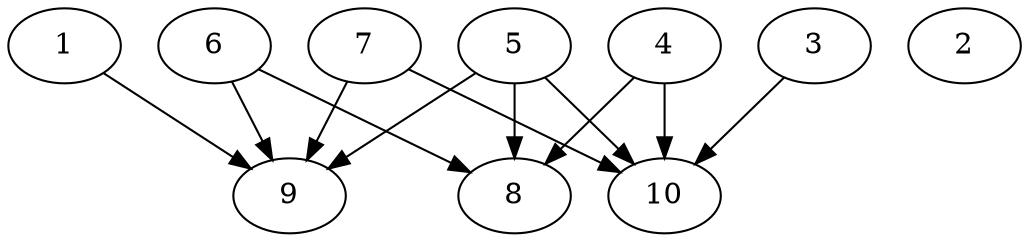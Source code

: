 // DAG automatically generated by daggen at Thu Oct  3 13:58:04 2019
// ./daggen --dot -n 10 --ccr 0.5 --fat 0.9 --regular 0.9 --density 0.7 --mindata 5242880 --maxdata 52428800 
digraph G {
  1 [size="49815552", alpha="0.03", expect_size="24907776"] 
  1 -> 9 [size ="24907776"]
  2 [size="63809536", alpha="0.01", expect_size="31904768"] 
  3 [size="50706432", alpha="0.17", expect_size="25353216"] 
  3 -> 10 [size ="25353216"]
  4 [size="53950464", alpha="0.19", expect_size="26975232"] 
  4 -> 8 [size ="26975232"]
  4 -> 10 [size ="26975232"]
  5 [size="18638848", alpha="0.18", expect_size="9319424"] 
  5 -> 8 [size ="9319424"]
  5 -> 9 [size ="9319424"]
  5 -> 10 [size ="9319424"]
  6 [size="31031296", alpha="0.12", expect_size="15515648"] 
  6 -> 8 [size ="15515648"]
  6 -> 9 [size ="15515648"]
  7 [size="51693568", alpha="0.02", expect_size="25846784"] 
  7 -> 9 [size ="25846784"]
  7 -> 10 [size ="25846784"]
  8 [size="76554240", alpha="0.14", expect_size="38277120"] 
  9 [size="73261056", alpha="0.08", expect_size="36630528"] 
  10 [size="26697728", alpha="0.05", expect_size="13348864"] 
}
